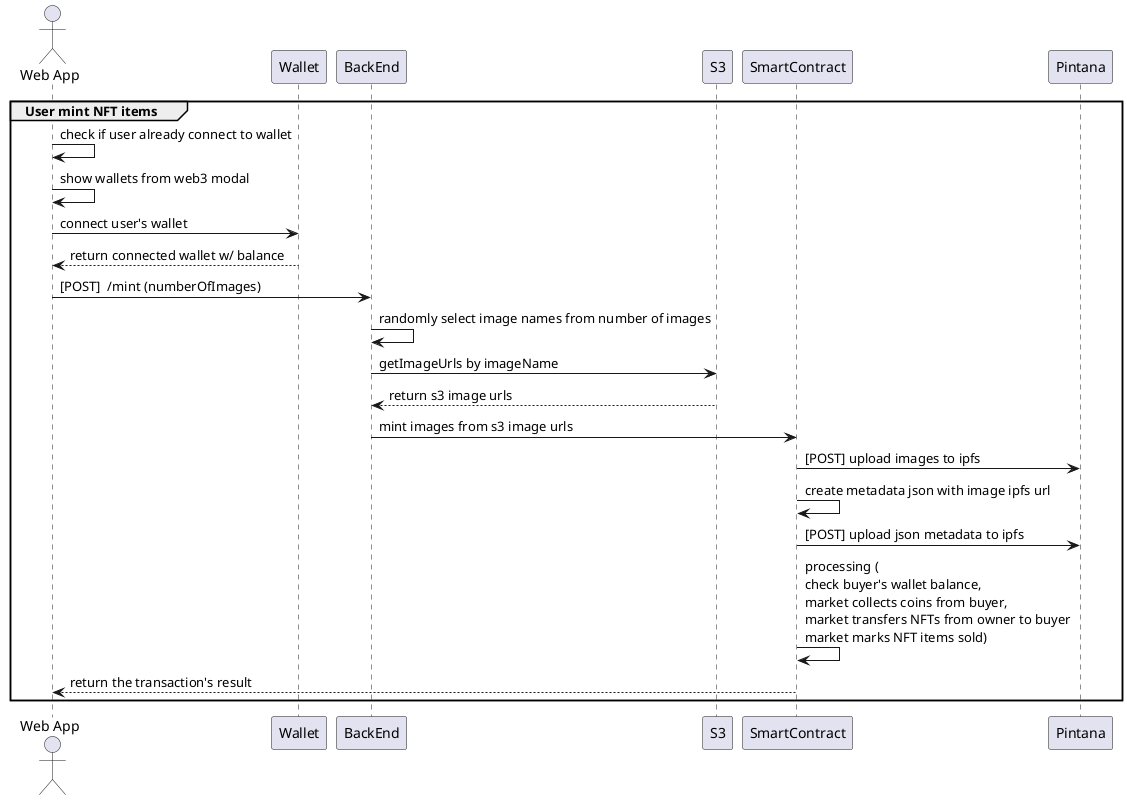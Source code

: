 @startuml

actor "Web App" as fe
participant "Wallet" as wallet
participant "BackEnd" as be
participant "S3" as s3
participant "SmartContract" as sc
participant "Pintana" as ipfs


group User mint NFT items
fe -> fe: check if user already connect to wallet 
fe -> fe: show wallets from web3 modal
fe -> wallet: connect user's wallet
wallet --> fe: return connected wallet w/ balance
fe -> be: [POST]  /mint (numberOfImages)
be -> be: randomly select image names from number of images
be -> s3: getImageUrls by imageName 
s3 --> be: return s3 image urls
be -> sc: mint images from s3 image urls
sc -> ipfs: [POST] upload images to ipfs
sc -> sc: create metadata json with image ipfs url
sc -> ipfs: [POST] upload json metadata to ipfs
sc -> sc: processing (\ncheck buyer's wallet balance, \nmarket collects coins from buyer, \nmarket transfers NFTs from owner to buyer \nmarket marks NFT items sold)
sc --> fe: return the transaction's result
end

@enduml
